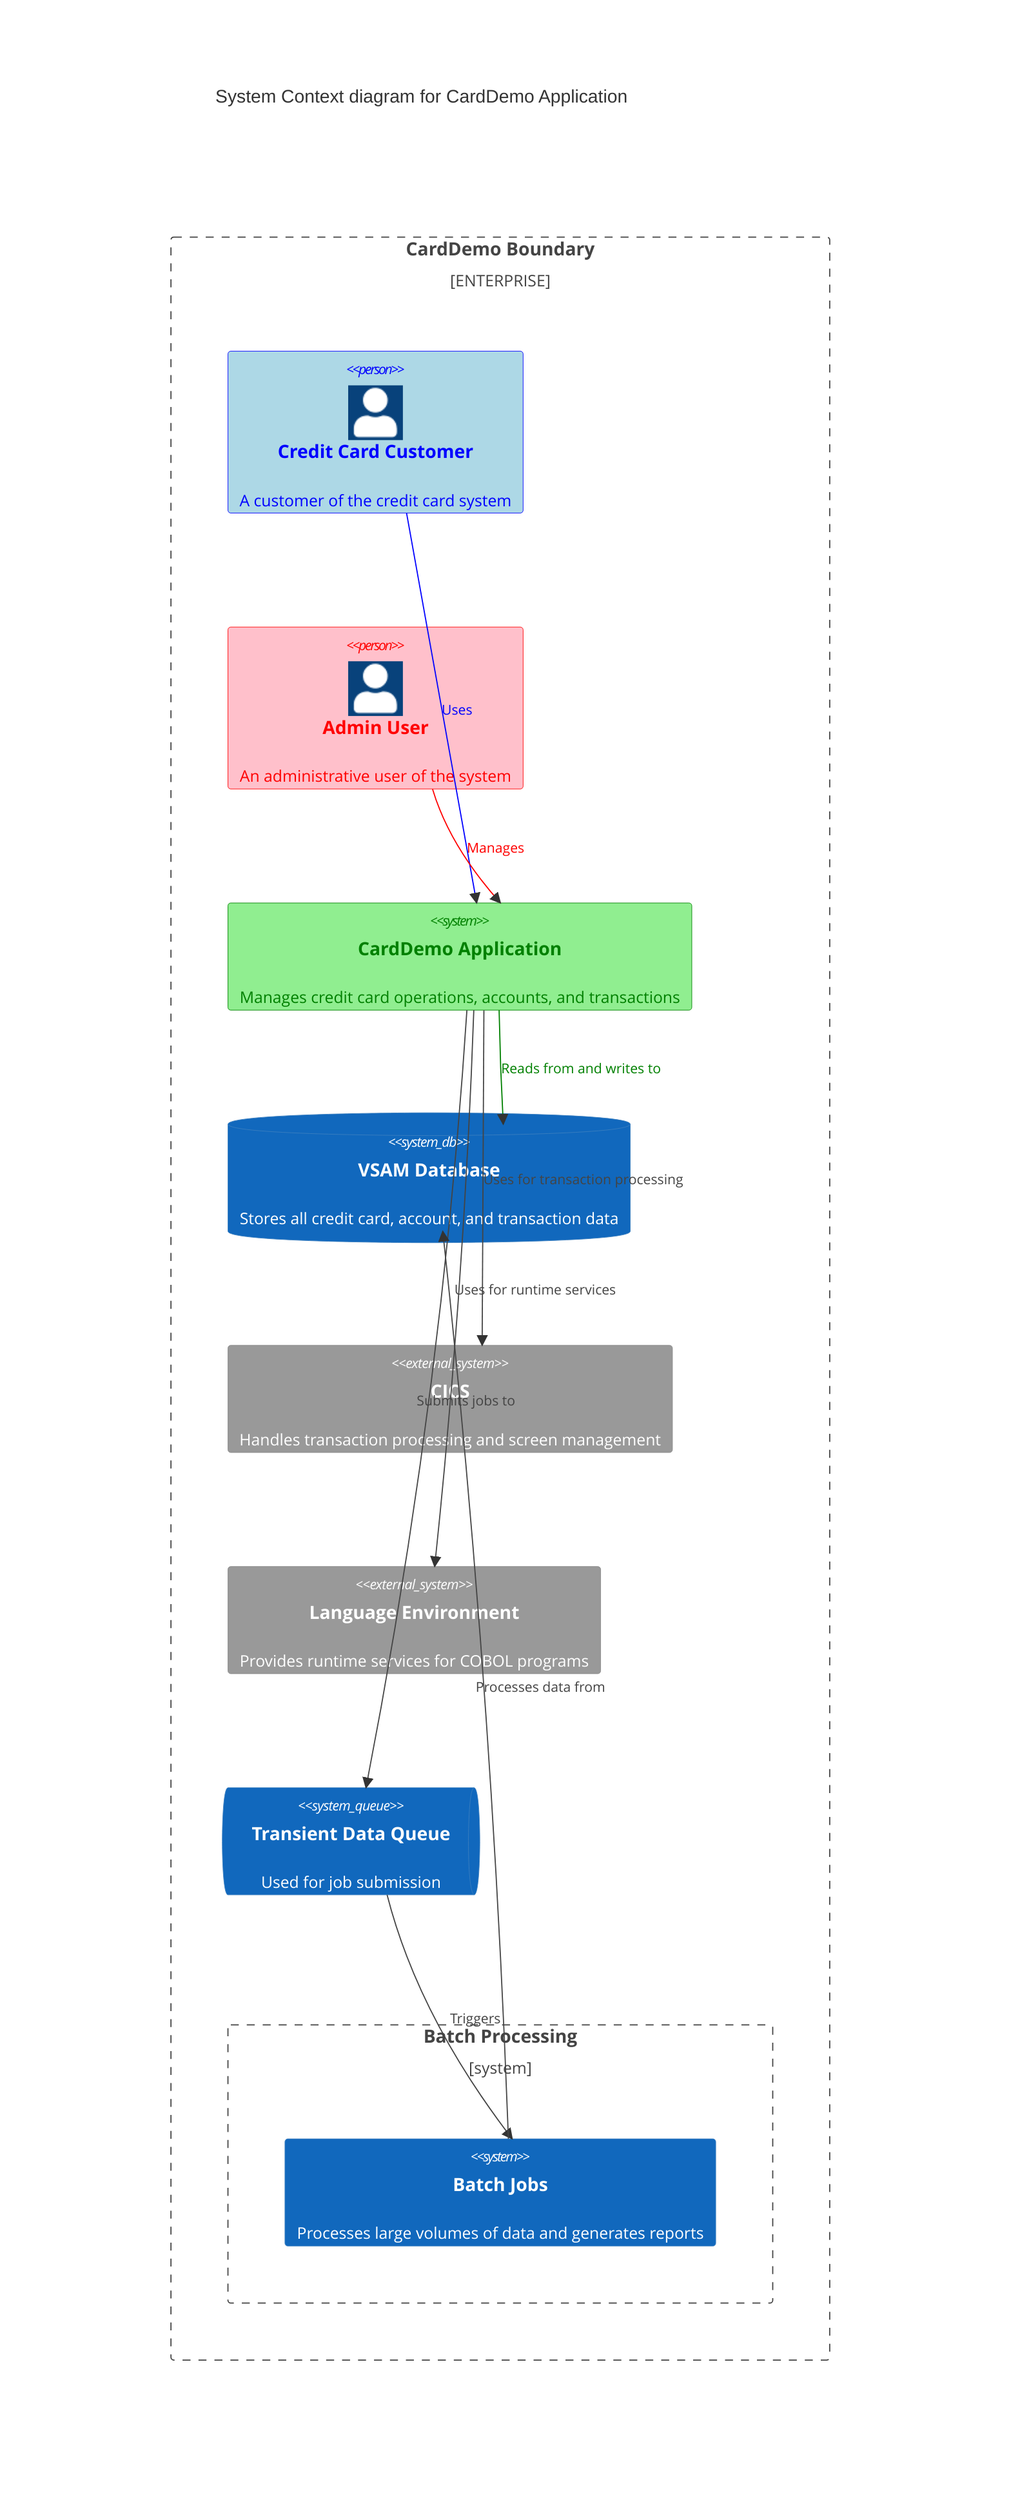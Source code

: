 C4Context
      title System Context diagram for CardDemo Application
      Enterprise_Boundary(b0, "CardDemo Boundary") {
        Person(customerA, "Credit Card Customer", "A customer of the credit card system")
        Person(adminA, "Admin User", "An administrative user of the system")

        System(CardDemoSystem, "CardDemo Application", "Manages credit card operations, accounts, and transactions")

        SystemDb(VSAM, "VSAM Database", "Stores all credit card, account, and transaction data")

        System_Ext(CICS, "CICS", "Handles transaction processing and screen management")

        System_Ext(LE, "Language Environment", "Provides runtime services for COBOL programs")

        SystemQueue(TDQ, "Transient Data Queue", "Used for job submission")

        Boundary(b1, "Batch Processing") {
          System(BatchJobs, "Batch Jobs", "Processes large volumes of data and generates reports")
        }
      }

      Rel(customerA, CardDemoSystem, "Uses")
      Rel(adminA, CardDemoSystem, "Manages")
      Rel(CardDemoSystem, VSAM, "Reads from and writes to")
      Rel(CardDemoSystem, CICS, "Uses for transaction processing")
      Rel(CardDemoSystem, LE, "Uses for runtime services")
      Rel(CardDemoSystem, TDQ, "Submits jobs to")
      Rel(TDQ, BatchJobs, "Triggers")
      Rel(BatchJobs, VSAM, "Processes data from")

      UpdateElementStyle(customerA, $fontColor="blue", $bgColor="lightblue", $borderColor="blue")
      UpdateElementStyle(adminA, $fontColor="red", $bgColor="pink", $borderColor="red")
      UpdateElementStyle(CardDemoSystem, $fontColor="green", $bgColor="lightgreen", $borderColor="green")
      UpdateRelStyle(customerA, CardDemoSystem, $textColor="blue", $lineColor="blue")
      UpdateRelStyle(adminA, CardDemoSystem, $textColor="red", $lineColor="red")
      UpdateRelStyle(CardDemoSystem, VSAM, $textColor="green", $lineColor="green")